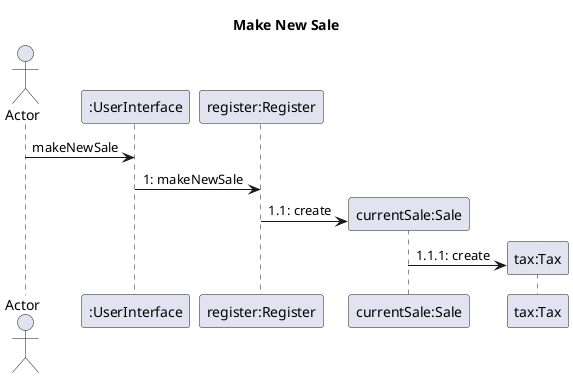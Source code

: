 @startuml
title Make New Sale
actor Actor

Actor->":UserInterface":makeNewSale

":UserInterface"->"register:Register":1: makeNewSale

create "currentSale:Sale"
"register:Register"->"currentSale:Sale":1.1: create

create "tax:Tax"
"currentSale:Sale"->"tax:Tax":1.1.1: create

@enduml